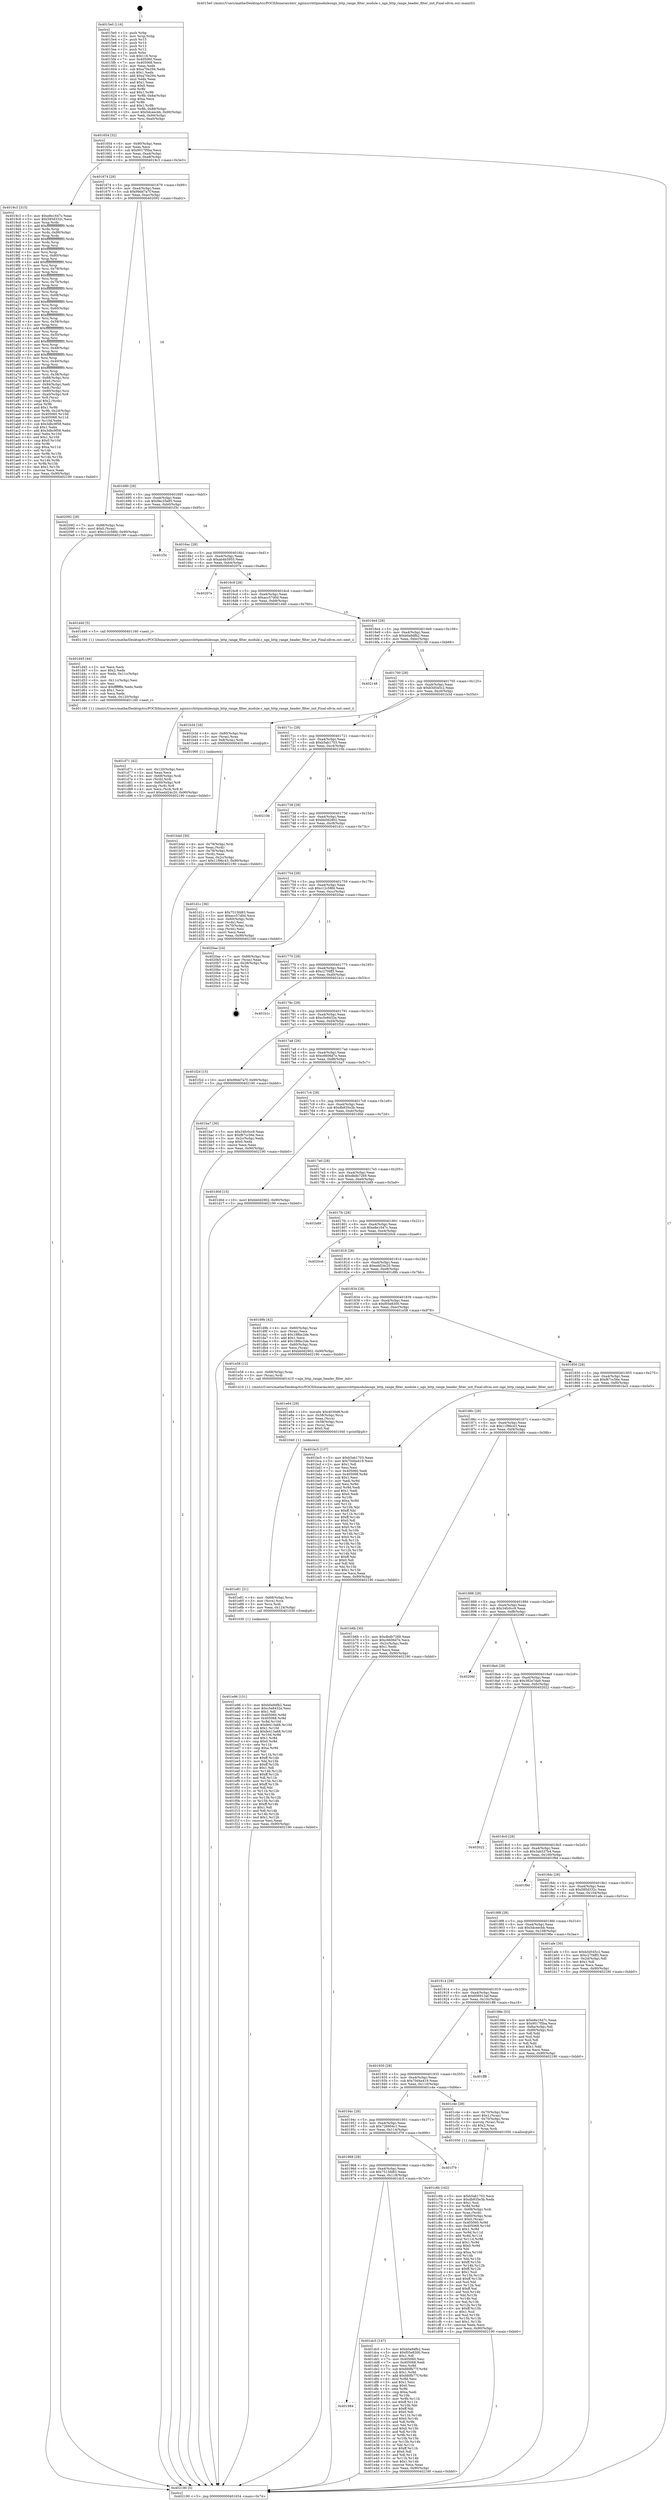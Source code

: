 digraph "0x4015e0" {
  label = "0x4015e0 (/mnt/c/Users/mathe/Desktop/tcc/POCII/binaries/extr_nginxsrchttpmodulesngx_http_range_filter_module.c_ngx_http_range_header_filter_init_Final-ollvm.out::main(0))"
  labelloc = "t"
  node[shape=record]

  Entry [label="",width=0.3,height=0.3,shape=circle,fillcolor=black,style=filled]
  "0x401654" [label="{
     0x401654 [32]\l
     | [instrs]\l
     &nbsp;&nbsp;0x401654 \<+6\>: mov -0x90(%rbp),%eax\l
     &nbsp;&nbsp;0x40165a \<+2\>: mov %eax,%ecx\l
     &nbsp;&nbsp;0x40165c \<+6\>: sub $0x9017f5ba,%ecx\l
     &nbsp;&nbsp;0x401662 \<+6\>: mov %eax,-0xa4(%rbp)\l
     &nbsp;&nbsp;0x401668 \<+6\>: mov %ecx,-0xa8(%rbp)\l
     &nbsp;&nbsp;0x40166e \<+6\>: je 00000000004019c3 \<main+0x3e3\>\l
  }"]
  "0x4019c3" [label="{
     0x4019c3 [315]\l
     | [instrs]\l
     &nbsp;&nbsp;0x4019c3 \<+5\>: mov $0xe8e1647c,%eax\l
     &nbsp;&nbsp;0x4019c8 \<+5\>: mov $0x585d332c,%ecx\l
     &nbsp;&nbsp;0x4019cd \<+3\>: mov %rsp,%rdx\l
     &nbsp;&nbsp;0x4019d0 \<+4\>: add $0xfffffffffffffff0,%rdx\l
     &nbsp;&nbsp;0x4019d4 \<+3\>: mov %rdx,%rsp\l
     &nbsp;&nbsp;0x4019d7 \<+7\>: mov %rdx,-0x88(%rbp)\l
     &nbsp;&nbsp;0x4019de \<+3\>: mov %rsp,%rdx\l
     &nbsp;&nbsp;0x4019e1 \<+4\>: add $0xfffffffffffffff0,%rdx\l
     &nbsp;&nbsp;0x4019e5 \<+3\>: mov %rdx,%rsp\l
     &nbsp;&nbsp;0x4019e8 \<+3\>: mov %rsp,%rsi\l
     &nbsp;&nbsp;0x4019eb \<+4\>: add $0xfffffffffffffff0,%rsi\l
     &nbsp;&nbsp;0x4019ef \<+3\>: mov %rsi,%rsp\l
     &nbsp;&nbsp;0x4019f2 \<+4\>: mov %rsi,-0x80(%rbp)\l
     &nbsp;&nbsp;0x4019f6 \<+3\>: mov %rsp,%rsi\l
     &nbsp;&nbsp;0x4019f9 \<+4\>: add $0xfffffffffffffff0,%rsi\l
     &nbsp;&nbsp;0x4019fd \<+3\>: mov %rsi,%rsp\l
     &nbsp;&nbsp;0x401a00 \<+4\>: mov %rsi,-0x78(%rbp)\l
     &nbsp;&nbsp;0x401a04 \<+3\>: mov %rsp,%rsi\l
     &nbsp;&nbsp;0x401a07 \<+4\>: add $0xfffffffffffffff0,%rsi\l
     &nbsp;&nbsp;0x401a0b \<+3\>: mov %rsi,%rsp\l
     &nbsp;&nbsp;0x401a0e \<+4\>: mov %rsi,-0x70(%rbp)\l
     &nbsp;&nbsp;0x401a12 \<+3\>: mov %rsp,%rsi\l
     &nbsp;&nbsp;0x401a15 \<+4\>: add $0xfffffffffffffff0,%rsi\l
     &nbsp;&nbsp;0x401a19 \<+3\>: mov %rsi,%rsp\l
     &nbsp;&nbsp;0x401a1c \<+4\>: mov %rsi,-0x68(%rbp)\l
     &nbsp;&nbsp;0x401a20 \<+3\>: mov %rsp,%rsi\l
     &nbsp;&nbsp;0x401a23 \<+4\>: add $0xfffffffffffffff0,%rsi\l
     &nbsp;&nbsp;0x401a27 \<+3\>: mov %rsi,%rsp\l
     &nbsp;&nbsp;0x401a2a \<+4\>: mov %rsi,-0x60(%rbp)\l
     &nbsp;&nbsp;0x401a2e \<+3\>: mov %rsp,%rsi\l
     &nbsp;&nbsp;0x401a31 \<+4\>: add $0xfffffffffffffff0,%rsi\l
     &nbsp;&nbsp;0x401a35 \<+3\>: mov %rsi,%rsp\l
     &nbsp;&nbsp;0x401a38 \<+4\>: mov %rsi,-0x58(%rbp)\l
     &nbsp;&nbsp;0x401a3c \<+3\>: mov %rsp,%rsi\l
     &nbsp;&nbsp;0x401a3f \<+4\>: add $0xfffffffffffffff0,%rsi\l
     &nbsp;&nbsp;0x401a43 \<+3\>: mov %rsi,%rsp\l
     &nbsp;&nbsp;0x401a46 \<+4\>: mov %rsi,-0x50(%rbp)\l
     &nbsp;&nbsp;0x401a4a \<+3\>: mov %rsp,%rsi\l
     &nbsp;&nbsp;0x401a4d \<+4\>: add $0xfffffffffffffff0,%rsi\l
     &nbsp;&nbsp;0x401a51 \<+3\>: mov %rsi,%rsp\l
     &nbsp;&nbsp;0x401a54 \<+4\>: mov %rsi,-0x48(%rbp)\l
     &nbsp;&nbsp;0x401a58 \<+3\>: mov %rsp,%rsi\l
     &nbsp;&nbsp;0x401a5b \<+4\>: add $0xfffffffffffffff0,%rsi\l
     &nbsp;&nbsp;0x401a5f \<+3\>: mov %rsi,%rsp\l
     &nbsp;&nbsp;0x401a62 \<+4\>: mov %rsi,-0x40(%rbp)\l
     &nbsp;&nbsp;0x401a66 \<+3\>: mov %rsp,%rsi\l
     &nbsp;&nbsp;0x401a69 \<+4\>: add $0xfffffffffffffff0,%rsi\l
     &nbsp;&nbsp;0x401a6d \<+3\>: mov %rsi,%rsp\l
     &nbsp;&nbsp;0x401a70 \<+4\>: mov %rsi,-0x38(%rbp)\l
     &nbsp;&nbsp;0x401a74 \<+7\>: mov -0x88(%rbp),%rsi\l
     &nbsp;&nbsp;0x401a7b \<+6\>: movl $0x0,(%rsi)\l
     &nbsp;&nbsp;0x401a81 \<+6\>: mov -0x94(%rbp),%edi\l
     &nbsp;&nbsp;0x401a87 \<+2\>: mov %edi,(%rdx)\l
     &nbsp;&nbsp;0x401a89 \<+4\>: mov -0x80(%rbp),%rsi\l
     &nbsp;&nbsp;0x401a8d \<+7\>: mov -0xa0(%rbp),%r8\l
     &nbsp;&nbsp;0x401a94 \<+3\>: mov %r8,(%rsi)\l
     &nbsp;&nbsp;0x401a97 \<+3\>: cmpl $0x2,(%rdx)\l
     &nbsp;&nbsp;0x401a9a \<+4\>: setne %r9b\l
     &nbsp;&nbsp;0x401a9e \<+4\>: and $0x1,%r9b\l
     &nbsp;&nbsp;0x401aa2 \<+4\>: mov %r9b,-0x2d(%rbp)\l
     &nbsp;&nbsp;0x401aa6 \<+8\>: mov 0x405060,%r10d\l
     &nbsp;&nbsp;0x401aae \<+8\>: mov 0x405068,%r11d\l
     &nbsp;&nbsp;0x401ab6 \<+3\>: mov %r10d,%ebx\l
     &nbsp;&nbsp;0x401ab9 \<+6\>: sub $0x3dbc9f58,%ebx\l
     &nbsp;&nbsp;0x401abf \<+3\>: sub $0x1,%ebx\l
     &nbsp;&nbsp;0x401ac2 \<+6\>: add $0x3dbc9f58,%ebx\l
     &nbsp;&nbsp;0x401ac8 \<+4\>: imul %ebx,%r10d\l
     &nbsp;&nbsp;0x401acc \<+4\>: and $0x1,%r10d\l
     &nbsp;&nbsp;0x401ad0 \<+4\>: cmp $0x0,%r10d\l
     &nbsp;&nbsp;0x401ad4 \<+4\>: sete %r9b\l
     &nbsp;&nbsp;0x401ad8 \<+4\>: cmp $0xa,%r11d\l
     &nbsp;&nbsp;0x401adc \<+4\>: setl %r14b\l
     &nbsp;&nbsp;0x401ae0 \<+3\>: mov %r9b,%r15b\l
     &nbsp;&nbsp;0x401ae3 \<+3\>: and %r14b,%r15b\l
     &nbsp;&nbsp;0x401ae6 \<+3\>: xor %r14b,%r9b\l
     &nbsp;&nbsp;0x401ae9 \<+3\>: or %r9b,%r15b\l
     &nbsp;&nbsp;0x401aec \<+4\>: test $0x1,%r15b\l
     &nbsp;&nbsp;0x401af0 \<+3\>: cmovne %ecx,%eax\l
     &nbsp;&nbsp;0x401af3 \<+6\>: mov %eax,-0x90(%rbp)\l
     &nbsp;&nbsp;0x401af9 \<+5\>: jmp 0000000000402190 \<main+0xbb0\>\l
  }"]
  "0x401674" [label="{
     0x401674 [28]\l
     | [instrs]\l
     &nbsp;&nbsp;0x401674 \<+5\>: jmp 0000000000401679 \<main+0x99\>\l
     &nbsp;&nbsp;0x401679 \<+6\>: mov -0xa4(%rbp),%eax\l
     &nbsp;&nbsp;0x40167f \<+5\>: sub $0x99dd7a7f,%eax\l
     &nbsp;&nbsp;0x401684 \<+6\>: mov %eax,-0xac(%rbp)\l
     &nbsp;&nbsp;0x40168a \<+6\>: je 0000000000402092 \<main+0xab2\>\l
  }"]
  Exit [label="",width=0.3,height=0.3,shape=circle,fillcolor=black,style=filled,peripheries=2]
  "0x402092" [label="{
     0x402092 [28]\l
     | [instrs]\l
     &nbsp;&nbsp;0x402092 \<+7\>: mov -0x88(%rbp),%rax\l
     &nbsp;&nbsp;0x402099 \<+6\>: movl $0x0,(%rax)\l
     &nbsp;&nbsp;0x40209f \<+10\>: movl $0xc12c58fd,-0x90(%rbp)\l
     &nbsp;&nbsp;0x4020a9 \<+5\>: jmp 0000000000402190 \<main+0xbb0\>\l
  }"]
  "0x401690" [label="{
     0x401690 [28]\l
     | [instrs]\l
     &nbsp;&nbsp;0x401690 \<+5\>: jmp 0000000000401695 \<main+0xb5\>\l
     &nbsp;&nbsp;0x401695 \<+6\>: mov -0xa4(%rbp),%eax\l
     &nbsp;&nbsp;0x40169b \<+5\>: sub $0x9ec35a85,%eax\l
     &nbsp;&nbsp;0x4016a0 \<+6\>: mov %eax,-0xb0(%rbp)\l
     &nbsp;&nbsp;0x4016a6 \<+6\>: je 0000000000401f3c \<main+0x95c\>\l
  }"]
  "0x401e96" [label="{
     0x401e96 [151]\l
     | [instrs]\l
     &nbsp;&nbsp;0x401e96 \<+5\>: mov $0xb0a9dfb2,%eax\l
     &nbsp;&nbsp;0x401e9b \<+5\>: mov $0xc5e8432e,%esi\l
     &nbsp;&nbsp;0x401ea0 \<+2\>: mov $0x1,%dl\l
     &nbsp;&nbsp;0x401ea2 \<+8\>: mov 0x405060,%r8d\l
     &nbsp;&nbsp;0x401eaa \<+8\>: mov 0x405068,%r9d\l
     &nbsp;&nbsp;0x401eb2 \<+3\>: mov %r8d,%r10d\l
     &nbsp;&nbsp;0x401eb5 \<+7\>: sub $0xfe413a68,%r10d\l
     &nbsp;&nbsp;0x401ebc \<+4\>: sub $0x1,%r10d\l
     &nbsp;&nbsp;0x401ec0 \<+7\>: add $0xfe413a68,%r10d\l
     &nbsp;&nbsp;0x401ec7 \<+4\>: imul %r10d,%r8d\l
     &nbsp;&nbsp;0x401ecb \<+4\>: and $0x1,%r8d\l
     &nbsp;&nbsp;0x401ecf \<+4\>: cmp $0x0,%r8d\l
     &nbsp;&nbsp;0x401ed3 \<+4\>: sete %r11b\l
     &nbsp;&nbsp;0x401ed7 \<+4\>: cmp $0xa,%r9d\l
     &nbsp;&nbsp;0x401edb \<+3\>: setl %bl\l
     &nbsp;&nbsp;0x401ede \<+3\>: mov %r11b,%r14b\l
     &nbsp;&nbsp;0x401ee1 \<+4\>: xor $0xff,%r14b\l
     &nbsp;&nbsp;0x401ee5 \<+3\>: mov %bl,%r15b\l
     &nbsp;&nbsp;0x401ee8 \<+4\>: xor $0xff,%r15b\l
     &nbsp;&nbsp;0x401eec \<+3\>: xor $0x1,%dl\l
     &nbsp;&nbsp;0x401eef \<+3\>: mov %r14b,%r12b\l
     &nbsp;&nbsp;0x401ef2 \<+4\>: and $0xff,%r12b\l
     &nbsp;&nbsp;0x401ef6 \<+3\>: and %dl,%r11b\l
     &nbsp;&nbsp;0x401ef9 \<+3\>: mov %r15b,%r13b\l
     &nbsp;&nbsp;0x401efc \<+4\>: and $0xff,%r13b\l
     &nbsp;&nbsp;0x401f00 \<+2\>: and %dl,%bl\l
     &nbsp;&nbsp;0x401f02 \<+3\>: or %r11b,%r12b\l
     &nbsp;&nbsp;0x401f05 \<+3\>: or %bl,%r13b\l
     &nbsp;&nbsp;0x401f08 \<+3\>: xor %r13b,%r12b\l
     &nbsp;&nbsp;0x401f0b \<+3\>: or %r15b,%r14b\l
     &nbsp;&nbsp;0x401f0e \<+4\>: xor $0xff,%r14b\l
     &nbsp;&nbsp;0x401f12 \<+3\>: or $0x1,%dl\l
     &nbsp;&nbsp;0x401f15 \<+3\>: and %dl,%r14b\l
     &nbsp;&nbsp;0x401f18 \<+3\>: or %r14b,%r12b\l
     &nbsp;&nbsp;0x401f1b \<+4\>: test $0x1,%r12b\l
     &nbsp;&nbsp;0x401f1f \<+3\>: cmovne %esi,%eax\l
     &nbsp;&nbsp;0x401f22 \<+6\>: mov %eax,-0x90(%rbp)\l
     &nbsp;&nbsp;0x401f28 \<+5\>: jmp 0000000000402190 \<main+0xbb0\>\l
  }"]
  "0x401f3c" [label="{
     0x401f3c\l
  }", style=dashed]
  "0x4016ac" [label="{
     0x4016ac [28]\l
     | [instrs]\l
     &nbsp;&nbsp;0x4016ac \<+5\>: jmp 00000000004016b1 \<main+0xd1\>\l
     &nbsp;&nbsp;0x4016b1 \<+6\>: mov -0xa4(%rbp),%eax\l
     &nbsp;&nbsp;0x4016b7 \<+5\>: sub $0xab4b5955,%eax\l
     &nbsp;&nbsp;0x4016bc \<+6\>: mov %eax,-0xb4(%rbp)\l
     &nbsp;&nbsp;0x4016c2 \<+6\>: je 000000000040207e \<main+0xa9e\>\l
  }"]
  "0x401e81" [label="{
     0x401e81 [21]\l
     | [instrs]\l
     &nbsp;&nbsp;0x401e81 \<+4\>: mov -0x68(%rbp),%rcx\l
     &nbsp;&nbsp;0x401e85 \<+3\>: mov (%rcx),%rcx\l
     &nbsp;&nbsp;0x401e88 \<+3\>: mov %rcx,%rdi\l
     &nbsp;&nbsp;0x401e8b \<+6\>: mov %eax,-0x124(%rbp)\l
     &nbsp;&nbsp;0x401e91 \<+5\>: call 0000000000401030 \<free@plt\>\l
     | [calls]\l
     &nbsp;&nbsp;0x401030 \{1\} (unknown)\l
  }"]
  "0x40207e" [label="{
     0x40207e\l
  }", style=dashed]
  "0x4016c8" [label="{
     0x4016c8 [28]\l
     | [instrs]\l
     &nbsp;&nbsp;0x4016c8 \<+5\>: jmp 00000000004016cd \<main+0xed\>\l
     &nbsp;&nbsp;0x4016cd \<+6\>: mov -0xa4(%rbp),%eax\l
     &nbsp;&nbsp;0x4016d3 \<+5\>: sub $0xacc57d0d,%eax\l
     &nbsp;&nbsp;0x4016d8 \<+6\>: mov %eax,-0xb8(%rbp)\l
     &nbsp;&nbsp;0x4016de \<+6\>: je 0000000000401d40 \<main+0x760\>\l
  }"]
  "0x401e64" [label="{
     0x401e64 [29]\l
     | [instrs]\l
     &nbsp;&nbsp;0x401e64 \<+10\>: movabs $0x4030d6,%rdi\l
     &nbsp;&nbsp;0x401e6e \<+4\>: mov -0x58(%rbp),%rcx\l
     &nbsp;&nbsp;0x401e72 \<+2\>: mov %eax,(%rcx)\l
     &nbsp;&nbsp;0x401e74 \<+4\>: mov -0x58(%rbp),%rcx\l
     &nbsp;&nbsp;0x401e78 \<+2\>: mov (%rcx),%esi\l
     &nbsp;&nbsp;0x401e7a \<+2\>: mov $0x0,%al\l
     &nbsp;&nbsp;0x401e7c \<+5\>: call 0000000000401040 \<printf@plt\>\l
     | [calls]\l
     &nbsp;&nbsp;0x401040 \{1\} (unknown)\l
  }"]
  "0x401d40" [label="{
     0x401d40 [5]\l
     | [instrs]\l
     &nbsp;&nbsp;0x401d40 \<+5\>: call 0000000000401160 \<next_i\>\l
     | [calls]\l
     &nbsp;&nbsp;0x401160 \{1\} (/mnt/c/Users/mathe/Desktop/tcc/POCII/binaries/extr_nginxsrchttpmodulesngx_http_range_filter_module.c_ngx_http_range_header_filter_init_Final-ollvm.out::next_i)\l
  }"]
  "0x4016e4" [label="{
     0x4016e4 [28]\l
     | [instrs]\l
     &nbsp;&nbsp;0x4016e4 \<+5\>: jmp 00000000004016e9 \<main+0x109\>\l
     &nbsp;&nbsp;0x4016e9 \<+6\>: mov -0xa4(%rbp),%eax\l
     &nbsp;&nbsp;0x4016ef \<+5\>: sub $0xb0a9dfb2,%eax\l
     &nbsp;&nbsp;0x4016f4 \<+6\>: mov %eax,-0xbc(%rbp)\l
     &nbsp;&nbsp;0x4016fa \<+6\>: je 0000000000402148 \<main+0xb68\>\l
  }"]
  "0x401984" [label="{
     0x401984\l
  }", style=dashed]
  "0x402148" [label="{
     0x402148\l
  }", style=dashed]
  "0x401700" [label="{
     0x401700 [28]\l
     | [instrs]\l
     &nbsp;&nbsp;0x401700 \<+5\>: jmp 0000000000401705 \<main+0x125\>\l
     &nbsp;&nbsp;0x401705 \<+6\>: mov -0xa4(%rbp),%eax\l
     &nbsp;&nbsp;0x40170b \<+5\>: sub $0xb3d545c2,%eax\l
     &nbsp;&nbsp;0x401710 \<+6\>: mov %eax,-0xc0(%rbp)\l
     &nbsp;&nbsp;0x401716 \<+6\>: je 0000000000401b3d \<main+0x55d\>\l
  }"]
  "0x401dc5" [label="{
     0x401dc5 [147]\l
     | [instrs]\l
     &nbsp;&nbsp;0x401dc5 \<+5\>: mov $0xb0a9dfb2,%eax\l
     &nbsp;&nbsp;0x401dca \<+5\>: mov $0xf05e8300,%ecx\l
     &nbsp;&nbsp;0x401dcf \<+2\>: mov $0x1,%dl\l
     &nbsp;&nbsp;0x401dd1 \<+7\>: mov 0x405060,%esi\l
     &nbsp;&nbsp;0x401dd8 \<+7\>: mov 0x405068,%edi\l
     &nbsp;&nbsp;0x401ddf \<+3\>: mov %esi,%r8d\l
     &nbsp;&nbsp;0x401de2 \<+7\>: sub $0xfd0fb77f,%r8d\l
     &nbsp;&nbsp;0x401de9 \<+4\>: sub $0x1,%r8d\l
     &nbsp;&nbsp;0x401ded \<+7\>: add $0xfd0fb77f,%r8d\l
     &nbsp;&nbsp;0x401df4 \<+4\>: imul %r8d,%esi\l
     &nbsp;&nbsp;0x401df8 \<+3\>: and $0x1,%esi\l
     &nbsp;&nbsp;0x401dfb \<+3\>: cmp $0x0,%esi\l
     &nbsp;&nbsp;0x401dfe \<+4\>: sete %r9b\l
     &nbsp;&nbsp;0x401e02 \<+3\>: cmp $0xa,%edi\l
     &nbsp;&nbsp;0x401e05 \<+4\>: setl %r10b\l
     &nbsp;&nbsp;0x401e09 \<+3\>: mov %r9b,%r11b\l
     &nbsp;&nbsp;0x401e0c \<+4\>: xor $0xff,%r11b\l
     &nbsp;&nbsp;0x401e10 \<+3\>: mov %r10b,%bl\l
     &nbsp;&nbsp;0x401e13 \<+3\>: xor $0xff,%bl\l
     &nbsp;&nbsp;0x401e16 \<+3\>: xor $0x0,%dl\l
     &nbsp;&nbsp;0x401e19 \<+3\>: mov %r11b,%r14b\l
     &nbsp;&nbsp;0x401e1c \<+4\>: and $0x0,%r14b\l
     &nbsp;&nbsp;0x401e20 \<+3\>: and %dl,%r9b\l
     &nbsp;&nbsp;0x401e23 \<+3\>: mov %bl,%r15b\l
     &nbsp;&nbsp;0x401e26 \<+4\>: and $0x0,%r15b\l
     &nbsp;&nbsp;0x401e2a \<+3\>: and %dl,%r10b\l
     &nbsp;&nbsp;0x401e2d \<+3\>: or %r9b,%r14b\l
     &nbsp;&nbsp;0x401e30 \<+3\>: or %r10b,%r15b\l
     &nbsp;&nbsp;0x401e33 \<+3\>: xor %r15b,%r14b\l
     &nbsp;&nbsp;0x401e36 \<+3\>: or %bl,%r11b\l
     &nbsp;&nbsp;0x401e39 \<+4\>: xor $0xff,%r11b\l
     &nbsp;&nbsp;0x401e3d \<+3\>: or $0x0,%dl\l
     &nbsp;&nbsp;0x401e40 \<+3\>: and %dl,%r11b\l
     &nbsp;&nbsp;0x401e43 \<+3\>: or %r11b,%r14b\l
     &nbsp;&nbsp;0x401e46 \<+4\>: test $0x1,%r14b\l
     &nbsp;&nbsp;0x401e4a \<+3\>: cmovne %ecx,%eax\l
     &nbsp;&nbsp;0x401e4d \<+6\>: mov %eax,-0x90(%rbp)\l
     &nbsp;&nbsp;0x401e53 \<+5\>: jmp 0000000000402190 \<main+0xbb0\>\l
  }"]
  "0x401b3d" [label="{
     0x401b3d [16]\l
     | [instrs]\l
     &nbsp;&nbsp;0x401b3d \<+4\>: mov -0x80(%rbp),%rax\l
     &nbsp;&nbsp;0x401b41 \<+3\>: mov (%rax),%rax\l
     &nbsp;&nbsp;0x401b44 \<+4\>: mov 0x8(%rax),%rdi\l
     &nbsp;&nbsp;0x401b48 \<+5\>: call 0000000000401060 \<atoi@plt\>\l
     | [calls]\l
     &nbsp;&nbsp;0x401060 \{1\} (unknown)\l
  }"]
  "0x40171c" [label="{
     0x40171c [28]\l
     | [instrs]\l
     &nbsp;&nbsp;0x40171c \<+5\>: jmp 0000000000401721 \<main+0x141\>\l
     &nbsp;&nbsp;0x401721 \<+6\>: mov -0xa4(%rbp),%eax\l
     &nbsp;&nbsp;0x401727 \<+5\>: sub $0xb5ab1703,%eax\l
     &nbsp;&nbsp;0x40172c \<+6\>: mov %eax,-0xc4(%rbp)\l
     &nbsp;&nbsp;0x401732 \<+6\>: je 000000000040210b \<main+0xb2b\>\l
  }"]
  "0x401968" [label="{
     0x401968 [28]\l
     | [instrs]\l
     &nbsp;&nbsp;0x401968 \<+5\>: jmp 000000000040196d \<main+0x38d\>\l
     &nbsp;&nbsp;0x40196d \<+6\>: mov -0xa4(%rbp),%eax\l
     &nbsp;&nbsp;0x401973 \<+5\>: sub $0x7515fd83,%eax\l
     &nbsp;&nbsp;0x401978 \<+6\>: mov %eax,-0x118(%rbp)\l
     &nbsp;&nbsp;0x40197e \<+6\>: je 0000000000401dc5 \<main+0x7e5\>\l
  }"]
  "0x40210b" [label="{
     0x40210b\l
  }", style=dashed]
  "0x401738" [label="{
     0x401738 [28]\l
     | [instrs]\l
     &nbsp;&nbsp;0x401738 \<+5\>: jmp 000000000040173d \<main+0x15d\>\l
     &nbsp;&nbsp;0x40173d \<+6\>: mov -0xa4(%rbp),%eax\l
     &nbsp;&nbsp;0x401743 \<+5\>: sub $0xbb0d2902,%eax\l
     &nbsp;&nbsp;0x401748 \<+6\>: mov %eax,-0xc8(%rbp)\l
     &nbsp;&nbsp;0x40174e \<+6\>: je 0000000000401d1c \<main+0x73c\>\l
  }"]
  "0x401f79" [label="{
     0x401f79\l
  }", style=dashed]
  "0x401d1c" [label="{
     0x401d1c [36]\l
     | [instrs]\l
     &nbsp;&nbsp;0x401d1c \<+5\>: mov $0x7515fd83,%eax\l
     &nbsp;&nbsp;0x401d21 \<+5\>: mov $0xacc57d0d,%ecx\l
     &nbsp;&nbsp;0x401d26 \<+4\>: mov -0x60(%rbp),%rdx\l
     &nbsp;&nbsp;0x401d2a \<+2\>: mov (%rdx),%esi\l
     &nbsp;&nbsp;0x401d2c \<+4\>: mov -0x70(%rbp),%rdx\l
     &nbsp;&nbsp;0x401d30 \<+2\>: cmp (%rdx),%esi\l
     &nbsp;&nbsp;0x401d32 \<+3\>: cmovl %ecx,%eax\l
     &nbsp;&nbsp;0x401d35 \<+6\>: mov %eax,-0x90(%rbp)\l
     &nbsp;&nbsp;0x401d3b \<+5\>: jmp 0000000000402190 \<main+0xbb0\>\l
  }"]
  "0x401754" [label="{
     0x401754 [28]\l
     | [instrs]\l
     &nbsp;&nbsp;0x401754 \<+5\>: jmp 0000000000401759 \<main+0x179\>\l
     &nbsp;&nbsp;0x401759 \<+6\>: mov -0xa4(%rbp),%eax\l
     &nbsp;&nbsp;0x40175f \<+5\>: sub $0xc12c58fd,%eax\l
     &nbsp;&nbsp;0x401764 \<+6\>: mov %eax,-0xcc(%rbp)\l
     &nbsp;&nbsp;0x40176a \<+6\>: je 00000000004020ae \<main+0xace\>\l
  }"]
  "0x401d71" [label="{
     0x401d71 [42]\l
     | [instrs]\l
     &nbsp;&nbsp;0x401d71 \<+6\>: mov -0x120(%rbp),%ecx\l
     &nbsp;&nbsp;0x401d77 \<+3\>: imul %eax,%ecx\l
     &nbsp;&nbsp;0x401d7a \<+4\>: mov -0x68(%rbp),%rdi\l
     &nbsp;&nbsp;0x401d7e \<+3\>: mov (%rdi),%rdi\l
     &nbsp;&nbsp;0x401d81 \<+4\>: mov -0x60(%rbp),%r8\l
     &nbsp;&nbsp;0x401d85 \<+3\>: movslq (%r8),%r8\l
     &nbsp;&nbsp;0x401d88 \<+4\>: mov %ecx,(%rdi,%r8,4)\l
     &nbsp;&nbsp;0x401d8c \<+10\>: movl $0xedd24c20,-0x90(%rbp)\l
     &nbsp;&nbsp;0x401d96 \<+5\>: jmp 0000000000402190 \<main+0xbb0\>\l
  }"]
  "0x4020ae" [label="{
     0x4020ae [24]\l
     | [instrs]\l
     &nbsp;&nbsp;0x4020ae \<+7\>: mov -0x88(%rbp),%rax\l
     &nbsp;&nbsp;0x4020b5 \<+2\>: mov (%rax),%eax\l
     &nbsp;&nbsp;0x4020b7 \<+4\>: lea -0x28(%rbp),%rsp\l
     &nbsp;&nbsp;0x4020bb \<+1\>: pop %rbx\l
     &nbsp;&nbsp;0x4020bc \<+2\>: pop %r12\l
     &nbsp;&nbsp;0x4020be \<+2\>: pop %r13\l
     &nbsp;&nbsp;0x4020c0 \<+2\>: pop %r14\l
     &nbsp;&nbsp;0x4020c2 \<+2\>: pop %r15\l
     &nbsp;&nbsp;0x4020c4 \<+1\>: pop %rbp\l
     &nbsp;&nbsp;0x4020c5 \<+1\>: ret\l
  }"]
  "0x401770" [label="{
     0x401770 [28]\l
     | [instrs]\l
     &nbsp;&nbsp;0x401770 \<+5\>: jmp 0000000000401775 \<main+0x195\>\l
     &nbsp;&nbsp;0x401775 \<+6\>: mov -0xa4(%rbp),%eax\l
     &nbsp;&nbsp;0x40177b \<+5\>: sub $0xc27f4ff3,%eax\l
     &nbsp;&nbsp;0x401780 \<+6\>: mov %eax,-0xd0(%rbp)\l
     &nbsp;&nbsp;0x401786 \<+6\>: je 0000000000401b1c \<main+0x53c\>\l
  }"]
  "0x401d45" [label="{
     0x401d45 [44]\l
     | [instrs]\l
     &nbsp;&nbsp;0x401d45 \<+2\>: xor %ecx,%ecx\l
     &nbsp;&nbsp;0x401d47 \<+5\>: mov $0x2,%edx\l
     &nbsp;&nbsp;0x401d4c \<+6\>: mov %edx,-0x11c(%rbp)\l
     &nbsp;&nbsp;0x401d52 \<+1\>: cltd\l
     &nbsp;&nbsp;0x401d53 \<+6\>: mov -0x11c(%rbp),%esi\l
     &nbsp;&nbsp;0x401d59 \<+2\>: idiv %esi\l
     &nbsp;&nbsp;0x401d5b \<+6\>: imul $0xfffffffe,%edx,%edx\l
     &nbsp;&nbsp;0x401d61 \<+3\>: sub $0x1,%ecx\l
     &nbsp;&nbsp;0x401d64 \<+2\>: sub %ecx,%edx\l
     &nbsp;&nbsp;0x401d66 \<+6\>: mov %edx,-0x120(%rbp)\l
     &nbsp;&nbsp;0x401d6c \<+5\>: call 0000000000401160 \<next_i\>\l
     | [calls]\l
     &nbsp;&nbsp;0x401160 \{1\} (/mnt/c/Users/mathe/Desktop/tcc/POCII/binaries/extr_nginxsrchttpmodulesngx_http_range_filter_module.c_ngx_http_range_header_filter_init_Final-ollvm.out::next_i)\l
  }"]
  "0x401b1c" [label="{
     0x401b1c\l
  }", style=dashed]
  "0x40178c" [label="{
     0x40178c [28]\l
     | [instrs]\l
     &nbsp;&nbsp;0x40178c \<+5\>: jmp 0000000000401791 \<main+0x1b1\>\l
     &nbsp;&nbsp;0x401791 \<+6\>: mov -0xa4(%rbp),%eax\l
     &nbsp;&nbsp;0x401797 \<+5\>: sub $0xc5e8432e,%eax\l
     &nbsp;&nbsp;0x40179c \<+6\>: mov %eax,-0xd4(%rbp)\l
     &nbsp;&nbsp;0x4017a2 \<+6\>: je 0000000000401f2d \<main+0x94d\>\l
  }"]
  "0x401c6b" [label="{
     0x401c6b [162]\l
     | [instrs]\l
     &nbsp;&nbsp;0x401c6b \<+5\>: mov $0xb5ab1703,%ecx\l
     &nbsp;&nbsp;0x401c70 \<+5\>: mov $0xdb935e3b,%edx\l
     &nbsp;&nbsp;0x401c75 \<+3\>: mov $0x1,%sil\l
     &nbsp;&nbsp;0x401c78 \<+3\>: xor %r8d,%r8d\l
     &nbsp;&nbsp;0x401c7b \<+4\>: mov -0x68(%rbp),%rdi\l
     &nbsp;&nbsp;0x401c7f \<+3\>: mov %rax,(%rdi)\l
     &nbsp;&nbsp;0x401c82 \<+4\>: mov -0x60(%rbp),%rax\l
     &nbsp;&nbsp;0x401c86 \<+6\>: movl $0x0,(%rax)\l
     &nbsp;&nbsp;0x401c8c \<+8\>: mov 0x405060,%r9d\l
     &nbsp;&nbsp;0x401c94 \<+8\>: mov 0x405068,%r10d\l
     &nbsp;&nbsp;0x401c9c \<+4\>: sub $0x1,%r8d\l
     &nbsp;&nbsp;0x401ca0 \<+3\>: mov %r9d,%r11d\l
     &nbsp;&nbsp;0x401ca3 \<+3\>: add %r8d,%r11d\l
     &nbsp;&nbsp;0x401ca6 \<+4\>: imul %r11d,%r9d\l
     &nbsp;&nbsp;0x401caa \<+4\>: and $0x1,%r9d\l
     &nbsp;&nbsp;0x401cae \<+4\>: cmp $0x0,%r9d\l
     &nbsp;&nbsp;0x401cb2 \<+3\>: sete %bl\l
     &nbsp;&nbsp;0x401cb5 \<+4\>: cmp $0xa,%r10d\l
     &nbsp;&nbsp;0x401cb9 \<+4\>: setl %r14b\l
     &nbsp;&nbsp;0x401cbd \<+3\>: mov %bl,%r15b\l
     &nbsp;&nbsp;0x401cc0 \<+4\>: xor $0xff,%r15b\l
     &nbsp;&nbsp;0x401cc4 \<+3\>: mov %r14b,%r12b\l
     &nbsp;&nbsp;0x401cc7 \<+4\>: xor $0xff,%r12b\l
     &nbsp;&nbsp;0x401ccb \<+4\>: xor $0x1,%sil\l
     &nbsp;&nbsp;0x401ccf \<+3\>: mov %r15b,%r13b\l
     &nbsp;&nbsp;0x401cd2 \<+4\>: and $0xff,%r13b\l
     &nbsp;&nbsp;0x401cd6 \<+3\>: and %sil,%bl\l
     &nbsp;&nbsp;0x401cd9 \<+3\>: mov %r12b,%al\l
     &nbsp;&nbsp;0x401cdc \<+2\>: and $0xff,%al\l
     &nbsp;&nbsp;0x401cde \<+3\>: and %sil,%r14b\l
     &nbsp;&nbsp;0x401ce1 \<+3\>: or %bl,%r13b\l
     &nbsp;&nbsp;0x401ce4 \<+3\>: or %r14b,%al\l
     &nbsp;&nbsp;0x401ce7 \<+3\>: xor %al,%r13b\l
     &nbsp;&nbsp;0x401cea \<+3\>: or %r12b,%r15b\l
     &nbsp;&nbsp;0x401ced \<+4\>: xor $0xff,%r15b\l
     &nbsp;&nbsp;0x401cf1 \<+4\>: or $0x1,%sil\l
     &nbsp;&nbsp;0x401cf5 \<+3\>: and %sil,%r15b\l
     &nbsp;&nbsp;0x401cf8 \<+3\>: or %r15b,%r13b\l
     &nbsp;&nbsp;0x401cfb \<+4\>: test $0x1,%r13b\l
     &nbsp;&nbsp;0x401cff \<+3\>: cmovne %edx,%ecx\l
     &nbsp;&nbsp;0x401d02 \<+6\>: mov %ecx,-0x90(%rbp)\l
     &nbsp;&nbsp;0x401d08 \<+5\>: jmp 0000000000402190 \<main+0xbb0\>\l
  }"]
  "0x401f2d" [label="{
     0x401f2d [15]\l
     | [instrs]\l
     &nbsp;&nbsp;0x401f2d \<+10\>: movl $0x99dd7a7f,-0x90(%rbp)\l
     &nbsp;&nbsp;0x401f37 \<+5\>: jmp 0000000000402190 \<main+0xbb0\>\l
  }"]
  "0x4017a8" [label="{
     0x4017a8 [28]\l
     | [instrs]\l
     &nbsp;&nbsp;0x4017a8 \<+5\>: jmp 00000000004017ad \<main+0x1cd\>\l
     &nbsp;&nbsp;0x4017ad \<+6\>: mov -0xa4(%rbp),%eax\l
     &nbsp;&nbsp;0x4017b3 \<+5\>: sub $0xc6606d7e,%eax\l
     &nbsp;&nbsp;0x4017b8 \<+6\>: mov %eax,-0xd8(%rbp)\l
     &nbsp;&nbsp;0x4017be \<+6\>: je 0000000000401ba7 \<main+0x5c7\>\l
  }"]
  "0x40194c" [label="{
     0x40194c [28]\l
     | [instrs]\l
     &nbsp;&nbsp;0x40194c \<+5\>: jmp 0000000000401951 \<main+0x371\>\l
     &nbsp;&nbsp;0x401951 \<+6\>: mov -0xa4(%rbp),%eax\l
     &nbsp;&nbsp;0x401957 \<+5\>: sub $0x726904c1,%eax\l
     &nbsp;&nbsp;0x40195c \<+6\>: mov %eax,-0x114(%rbp)\l
     &nbsp;&nbsp;0x401962 \<+6\>: je 0000000000401f79 \<main+0x999\>\l
  }"]
  "0x401ba7" [label="{
     0x401ba7 [30]\l
     | [instrs]\l
     &nbsp;&nbsp;0x401ba7 \<+5\>: mov $0x34fc0cc9,%eax\l
     &nbsp;&nbsp;0x401bac \<+5\>: mov $0xf67cc56e,%ecx\l
     &nbsp;&nbsp;0x401bb1 \<+3\>: mov -0x2c(%rbp),%edx\l
     &nbsp;&nbsp;0x401bb4 \<+3\>: cmp $0x0,%edx\l
     &nbsp;&nbsp;0x401bb7 \<+3\>: cmove %ecx,%eax\l
     &nbsp;&nbsp;0x401bba \<+6\>: mov %eax,-0x90(%rbp)\l
     &nbsp;&nbsp;0x401bc0 \<+5\>: jmp 0000000000402190 \<main+0xbb0\>\l
  }"]
  "0x4017c4" [label="{
     0x4017c4 [28]\l
     | [instrs]\l
     &nbsp;&nbsp;0x4017c4 \<+5\>: jmp 00000000004017c9 \<main+0x1e9\>\l
     &nbsp;&nbsp;0x4017c9 \<+6\>: mov -0xa4(%rbp),%eax\l
     &nbsp;&nbsp;0x4017cf \<+5\>: sub $0xdb935e3b,%eax\l
     &nbsp;&nbsp;0x4017d4 \<+6\>: mov %eax,-0xdc(%rbp)\l
     &nbsp;&nbsp;0x4017da \<+6\>: je 0000000000401d0d \<main+0x72d\>\l
  }"]
  "0x401c4e" [label="{
     0x401c4e [29]\l
     | [instrs]\l
     &nbsp;&nbsp;0x401c4e \<+4\>: mov -0x70(%rbp),%rax\l
     &nbsp;&nbsp;0x401c52 \<+6\>: movl $0x1,(%rax)\l
     &nbsp;&nbsp;0x401c58 \<+4\>: mov -0x70(%rbp),%rax\l
     &nbsp;&nbsp;0x401c5c \<+3\>: movslq (%rax),%rax\l
     &nbsp;&nbsp;0x401c5f \<+4\>: shl $0x2,%rax\l
     &nbsp;&nbsp;0x401c63 \<+3\>: mov %rax,%rdi\l
     &nbsp;&nbsp;0x401c66 \<+5\>: call 0000000000401050 \<malloc@plt\>\l
     | [calls]\l
     &nbsp;&nbsp;0x401050 \{1\} (unknown)\l
  }"]
  "0x401d0d" [label="{
     0x401d0d [15]\l
     | [instrs]\l
     &nbsp;&nbsp;0x401d0d \<+10\>: movl $0xbb0d2902,-0x90(%rbp)\l
     &nbsp;&nbsp;0x401d17 \<+5\>: jmp 0000000000402190 \<main+0xbb0\>\l
  }"]
  "0x4017e0" [label="{
     0x4017e0 [28]\l
     | [instrs]\l
     &nbsp;&nbsp;0x4017e0 \<+5\>: jmp 00000000004017e5 \<main+0x205\>\l
     &nbsp;&nbsp;0x4017e5 \<+6\>: mov -0xa4(%rbp),%eax\l
     &nbsp;&nbsp;0x4017eb \<+5\>: sub $0xdbdb7269,%eax\l
     &nbsp;&nbsp;0x4017f0 \<+6\>: mov %eax,-0xe0(%rbp)\l
     &nbsp;&nbsp;0x4017f6 \<+6\>: je 0000000000401b89 \<main+0x5a9\>\l
  }"]
  "0x401930" [label="{
     0x401930 [28]\l
     | [instrs]\l
     &nbsp;&nbsp;0x401930 \<+5\>: jmp 0000000000401935 \<main+0x355\>\l
     &nbsp;&nbsp;0x401935 \<+6\>: mov -0xa4(%rbp),%eax\l
     &nbsp;&nbsp;0x40193b \<+5\>: sub $0x70d4a419,%eax\l
     &nbsp;&nbsp;0x401940 \<+6\>: mov %eax,-0x110(%rbp)\l
     &nbsp;&nbsp;0x401946 \<+6\>: je 0000000000401c4e \<main+0x66e\>\l
  }"]
  "0x401b89" [label="{
     0x401b89\l
  }", style=dashed]
  "0x4017fc" [label="{
     0x4017fc [28]\l
     | [instrs]\l
     &nbsp;&nbsp;0x4017fc \<+5\>: jmp 0000000000401801 \<main+0x221\>\l
     &nbsp;&nbsp;0x401801 \<+6\>: mov -0xa4(%rbp),%eax\l
     &nbsp;&nbsp;0x401807 \<+5\>: sub $0xe8e1647c,%eax\l
     &nbsp;&nbsp;0x40180c \<+6\>: mov %eax,-0xe4(%rbp)\l
     &nbsp;&nbsp;0x401812 \<+6\>: je 00000000004020c6 \<main+0xae6\>\l
  }"]
  "0x401ff8" [label="{
     0x401ff8\l
  }", style=dashed]
  "0x4020c6" [label="{
     0x4020c6\l
  }", style=dashed]
  "0x401818" [label="{
     0x401818 [28]\l
     | [instrs]\l
     &nbsp;&nbsp;0x401818 \<+5\>: jmp 000000000040181d \<main+0x23d\>\l
     &nbsp;&nbsp;0x40181d \<+6\>: mov -0xa4(%rbp),%eax\l
     &nbsp;&nbsp;0x401823 \<+5\>: sub $0xedd24c20,%eax\l
     &nbsp;&nbsp;0x401828 \<+6\>: mov %eax,-0xe8(%rbp)\l
     &nbsp;&nbsp;0x40182e \<+6\>: je 0000000000401d9b \<main+0x7bb\>\l
  }"]
  "0x401b4d" [label="{
     0x401b4d [30]\l
     | [instrs]\l
     &nbsp;&nbsp;0x401b4d \<+4\>: mov -0x78(%rbp),%rdi\l
     &nbsp;&nbsp;0x401b51 \<+2\>: mov %eax,(%rdi)\l
     &nbsp;&nbsp;0x401b53 \<+4\>: mov -0x78(%rbp),%rdi\l
     &nbsp;&nbsp;0x401b57 \<+2\>: mov (%rdi),%eax\l
     &nbsp;&nbsp;0x401b59 \<+3\>: mov %eax,-0x2c(%rbp)\l
     &nbsp;&nbsp;0x401b5c \<+10\>: movl $0x11f96c43,-0x90(%rbp)\l
     &nbsp;&nbsp;0x401b66 \<+5\>: jmp 0000000000402190 \<main+0xbb0\>\l
  }"]
  "0x401d9b" [label="{
     0x401d9b [42]\l
     | [instrs]\l
     &nbsp;&nbsp;0x401d9b \<+4\>: mov -0x60(%rbp),%rax\l
     &nbsp;&nbsp;0x401d9f \<+2\>: mov (%rax),%ecx\l
     &nbsp;&nbsp;0x401da1 \<+6\>: sub $0x188bc2de,%ecx\l
     &nbsp;&nbsp;0x401da7 \<+3\>: add $0x1,%ecx\l
     &nbsp;&nbsp;0x401daa \<+6\>: add $0x188bc2de,%ecx\l
     &nbsp;&nbsp;0x401db0 \<+4\>: mov -0x60(%rbp),%rax\l
     &nbsp;&nbsp;0x401db4 \<+2\>: mov %ecx,(%rax)\l
     &nbsp;&nbsp;0x401db6 \<+10\>: movl $0xbb0d2902,-0x90(%rbp)\l
     &nbsp;&nbsp;0x401dc0 \<+5\>: jmp 0000000000402190 \<main+0xbb0\>\l
  }"]
  "0x401834" [label="{
     0x401834 [28]\l
     | [instrs]\l
     &nbsp;&nbsp;0x401834 \<+5\>: jmp 0000000000401839 \<main+0x259\>\l
     &nbsp;&nbsp;0x401839 \<+6\>: mov -0xa4(%rbp),%eax\l
     &nbsp;&nbsp;0x40183f \<+5\>: sub $0xf05e8300,%eax\l
     &nbsp;&nbsp;0x401844 \<+6\>: mov %eax,-0xec(%rbp)\l
     &nbsp;&nbsp;0x40184a \<+6\>: je 0000000000401e58 \<main+0x878\>\l
  }"]
  "0x4015e0" [label="{
     0x4015e0 [116]\l
     | [instrs]\l
     &nbsp;&nbsp;0x4015e0 \<+1\>: push %rbp\l
     &nbsp;&nbsp;0x4015e1 \<+3\>: mov %rsp,%rbp\l
     &nbsp;&nbsp;0x4015e4 \<+2\>: push %r15\l
     &nbsp;&nbsp;0x4015e6 \<+2\>: push %r14\l
     &nbsp;&nbsp;0x4015e8 \<+2\>: push %r13\l
     &nbsp;&nbsp;0x4015ea \<+2\>: push %r12\l
     &nbsp;&nbsp;0x4015ec \<+1\>: push %rbx\l
     &nbsp;&nbsp;0x4015ed \<+7\>: sub $0x118,%rsp\l
     &nbsp;&nbsp;0x4015f4 \<+7\>: mov 0x405060,%eax\l
     &nbsp;&nbsp;0x4015fb \<+7\>: mov 0x405068,%ecx\l
     &nbsp;&nbsp;0x401602 \<+2\>: mov %eax,%edx\l
     &nbsp;&nbsp;0x401604 \<+6\>: sub $0xa70e294,%edx\l
     &nbsp;&nbsp;0x40160a \<+3\>: sub $0x1,%edx\l
     &nbsp;&nbsp;0x40160d \<+6\>: add $0xa70e294,%edx\l
     &nbsp;&nbsp;0x401613 \<+3\>: imul %edx,%eax\l
     &nbsp;&nbsp;0x401616 \<+3\>: and $0x1,%eax\l
     &nbsp;&nbsp;0x401619 \<+3\>: cmp $0x0,%eax\l
     &nbsp;&nbsp;0x40161c \<+4\>: sete %r8b\l
     &nbsp;&nbsp;0x401620 \<+4\>: and $0x1,%r8b\l
     &nbsp;&nbsp;0x401624 \<+7\>: mov %r8b,-0x8a(%rbp)\l
     &nbsp;&nbsp;0x40162b \<+3\>: cmp $0xa,%ecx\l
     &nbsp;&nbsp;0x40162e \<+4\>: setl %r8b\l
     &nbsp;&nbsp;0x401632 \<+4\>: and $0x1,%r8b\l
     &nbsp;&nbsp;0x401636 \<+7\>: mov %r8b,-0x89(%rbp)\l
     &nbsp;&nbsp;0x40163d \<+10\>: movl $0x5dceecbb,-0x90(%rbp)\l
     &nbsp;&nbsp;0x401647 \<+6\>: mov %edi,-0x94(%rbp)\l
     &nbsp;&nbsp;0x40164d \<+7\>: mov %rsi,-0xa0(%rbp)\l
  }"]
  "0x401e58" [label="{
     0x401e58 [12]\l
     | [instrs]\l
     &nbsp;&nbsp;0x401e58 \<+4\>: mov -0x68(%rbp),%rax\l
     &nbsp;&nbsp;0x401e5c \<+3\>: mov (%rax),%rdi\l
     &nbsp;&nbsp;0x401e5f \<+5\>: call 0000000000401410 \<ngx_http_range_header_filter_init\>\l
     | [calls]\l
     &nbsp;&nbsp;0x401410 \{1\} (/mnt/c/Users/mathe/Desktop/tcc/POCII/binaries/extr_nginxsrchttpmodulesngx_http_range_filter_module.c_ngx_http_range_header_filter_init_Final-ollvm.out::ngx_http_range_header_filter_init)\l
  }"]
  "0x401850" [label="{
     0x401850 [28]\l
     | [instrs]\l
     &nbsp;&nbsp;0x401850 \<+5\>: jmp 0000000000401855 \<main+0x275\>\l
     &nbsp;&nbsp;0x401855 \<+6\>: mov -0xa4(%rbp),%eax\l
     &nbsp;&nbsp;0x40185b \<+5\>: sub $0xf67cc56e,%eax\l
     &nbsp;&nbsp;0x401860 \<+6\>: mov %eax,-0xf0(%rbp)\l
     &nbsp;&nbsp;0x401866 \<+6\>: je 0000000000401bc5 \<main+0x5e5\>\l
  }"]
  "0x402190" [label="{
     0x402190 [5]\l
     | [instrs]\l
     &nbsp;&nbsp;0x402190 \<+5\>: jmp 0000000000401654 \<main+0x74\>\l
  }"]
  "0x401bc5" [label="{
     0x401bc5 [137]\l
     | [instrs]\l
     &nbsp;&nbsp;0x401bc5 \<+5\>: mov $0xb5ab1703,%eax\l
     &nbsp;&nbsp;0x401bca \<+5\>: mov $0x70d4a419,%ecx\l
     &nbsp;&nbsp;0x401bcf \<+2\>: mov $0x1,%dl\l
     &nbsp;&nbsp;0x401bd1 \<+2\>: xor %esi,%esi\l
     &nbsp;&nbsp;0x401bd3 \<+7\>: mov 0x405060,%edi\l
     &nbsp;&nbsp;0x401bda \<+8\>: mov 0x405068,%r8d\l
     &nbsp;&nbsp;0x401be2 \<+3\>: sub $0x1,%esi\l
     &nbsp;&nbsp;0x401be5 \<+3\>: mov %edi,%r9d\l
     &nbsp;&nbsp;0x401be8 \<+3\>: add %esi,%r9d\l
     &nbsp;&nbsp;0x401beb \<+4\>: imul %r9d,%edi\l
     &nbsp;&nbsp;0x401bef \<+3\>: and $0x1,%edi\l
     &nbsp;&nbsp;0x401bf2 \<+3\>: cmp $0x0,%edi\l
     &nbsp;&nbsp;0x401bf5 \<+4\>: sete %r10b\l
     &nbsp;&nbsp;0x401bf9 \<+4\>: cmp $0xa,%r8d\l
     &nbsp;&nbsp;0x401bfd \<+4\>: setl %r11b\l
     &nbsp;&nbsp;0x401c01 \<+3\>: mov %r10b,%bl\l
     &nbsp;&nbsp;0x401c04 \<+3\>: xor $0xff,%bl\l
     &nbsp;&nbsp;0x401c07 \<+3\>: mov %r11b,%r14b\l
     &nbsp;&nbsp;0x401c0a \<+4\>: xor $0xff,%r14b\l
     &nbsp;&nbsp;0x401c0e \<+3\>: xor $0x0,%dl\l
     &nbsp;&nbsp;0x401c11 \<+3\>: mov %bl,%r15b\l
     &nbsp;&nbsp;0x401c14 \<+4\>: and $0x0,%r15b\l
     &nbsp;&nbsp;0x401c18 \<+3\>: and %dl,%r10b\l
     &nbsp;&nbsp;0x401c1b \<+3\>: mov %r14b,%r12b\l
     &nbsp;&nbsp;0x401c1e \<+4\>: and $0x0,%r12b\l
     &nbsp;&nbsp;0x401c22 \<+3\>: and %dl,%r11b\l
     &nbsp;&nbsp;0x401c25 \<+3\>: or %r10b,%r15b\l
     &nbsp;&nbsp;0x401c28 \<+3\>: or %r11b,%r12b\l
     &nbsp;&nbsp;0x401c2b \<+3\>: xor %r12b,%r15b\l
     &nbsp;&nbsp;0x401c2e \<+3\>: or %r14b,%bl\l
     &nbsp;&nbsp;0x401c31 \<+3\>: xor $0xff,%bl\l
     &nbsp;&nbsp;0x401c34 \<+3\>: or $0x0,%dl\l
     &nbsp;&nbsp;0x401c37 \<+2\>: and %dl,%bl\l
     &nbsp;&nbsp;0x401c39 \<+3\>: or %bl,%r15b\l
     &nbsp;&nbsp;0x401c3c \<+4\>: test $0x1,%r15b\l
     &nbsp;&nbsp;0x401c40 \<+3\>: cmovne %ecx,%eax\l
     &nbsp;&nbsp;0x401c43 \<+6\>: mov %eax,-0x90(%rbp)\l
     &nbsp;&nbsp;0x401c49 \<+5\>: jmp 0000000000402190 \<main+0xbb0\>\l
  }"]
  "0x40186c" [label="{
     0x40186c [28]\l
     | [instrs]\l
     &nbsp;&nbsp;0x40186c \<+5\>: jmp 0000000000401871 \<main+0x291\>\l
     &nbsp;&nbsp;0x401871 \<+6\>: mov -0xa4(%rbp),%eax\l
     &nbsp;&nbsp;0x401877 \<+5\>: sub $0x11f96c43,%eax\l
     &nbsp;&nbsp;0x40187c \<+6\>: mov %eax,-0xf4(%rbp)\l
     &nbsp;&nbsp;0x401882 \<+6\>: je 0000000000401b6b \<main+0x58b\>\l
  }"]
  "0x401914" [label="{
     0x401914 [28]\l
     | [instrs]\l
     &nbsp;&nbsp;0x401914 \<+5\>: jmp 0000000000401919 \<main+0x339\>\l
     &nbsp;&nbsp;0x401919 \<+6\>: mov -0xa4(%rbp),%eax\l
     &nbsp;&nbsp;0x40191f \<+5\>: sub $0x606913af,%eax\l
     &nbsp;&nbsp;0x401924 \<+6\>: mov %eax,-0x10c(%rbp)\l
     &nbsp;&nbsp;0x40192a \<+6\>: je 0000000000401ff8 \<main+0xa18\>\l
  }"]
  "0x401b6b" [label="{
     0x401b6b [30]\l
     | [instrs]\l
     &nbsp;&nbsp;0x401b6b \<+5\>: mov $0xdbdb7269,%eax\l
     &nbsp;&nbsp;0x401b70 \<+5\>: mov $0xc6606d7e,%ecx\l
     &nbsp;&nbsp;0x401b75 \<+3\>: mov -0x2c(%rbp),%edx\l
     &nbsp;&nbsp;0x401b78 \<+3\>: cmp $0x1,%edx\l
     &nbsp;&nbsp;0x401b7b \<+3\>: cmovl %ecx,%eax\l
     &nbsp;&nbsp;0x401b7e \<+6\>: mov %eax,-0x90(%rbp)\l
     &nbsp;&nbsp;0x401b84 \<+5\>: jmp 0000000000402190 \<main+0xbb0\>\l
  }"]
  "0x401888" [label="{
     0x401888 [28]\l
     | [instrs]\l
     &nbsp;&nbsp;0x401888 \<+5\>: jmp 000000000040188d \<main+0x2ad\>\l
     &nbsp;&nbsp;0x40188d \<+6\>: mov -0xa4(%rbp),%eax\l
     &nbsp;&nbsp;0x401893 \<+5\>: sub $0x34fc0cc9,%eax\l
     &nbsp;&nbsp;0x401898 \<+6\>: mov %eax,-0xf8(%rbp)\l
     &nbsp;&nbsp;0x40189e \<+6\>: je 000000000040206f \<main+0xa8f\>\l
  }"]
  "0x40198e" [label="{
     0x40198e [53]\l
     | [instrs]\l
     &nbsp;&nbsp;0x40198e \<+5\>: mov $0xe8e1647c,%eax\l
     &nbsp;&nbsp;0x401993 \<+5\>: mov $0x9017f5ba,%ecx\l
     &nbsp;&nbsp;0x401998 \<+6\>: mov -0x8a(%rbp),%dl\l
     &nbsp;&nbsp;0x40199e \<+7\>: mov -0x89(%rbp),%sil\l
     &nbsp;&nbsp;0x4019a5 \<+3\>: mov %dl,%dil\l
     &nbsp;&nbsp;0x4019a8 \<+3\>: and %sil,%dil\l
     &nbsp;&nbsp;0x4019ab \<+3\>: xor %sil,%dl\l
     &nbsp;&nbsp;0x4019ae \<+3\>: or %dl,%dil\l
     &nbsp;&nbsp;0x4019b1 \<+4\>: test $0x1,%dil\l
     &nbsp;&nbsp;0x4019b5 \<+3\>: cmovne %ecx,%eax\l
     &nbsp;&nbsp;0x4019b8 \<+6\>: mov %eax,-0x90(%rbp)\l
     &nbsp;&nbsp;0x4019be \<+5\>: jmp 0000000000402190 \<main+0xbb0\>\l
  }"]
  "0x40206f" [label="{
     0x40206f\l
  }", style=dashed]
  "0x4018a4" [label="{
     0x4018a4 [28]\l
     | [instrs]\l
     &nbsp;&nbsp;0x4018a4 \<+5\>: jmp 00000000004018a9 \<main+0x2c9\>\l
     &nbsp;&nbsp;0x4018a9 \<+6\>: mov -0xa4(%rbp),%eax\l
     &nbsp;&nbsp;0x4018af \<+5\>: sub $0x382e7da9,%eax\l
     &nbsp;&nbsp;0x4018b4 \<+6\>: mov %eax,-0xfc(%rbp)\l
     &nbsp;&nbsp;0x4018ba \<+6\>: je 0000000000402022 \<main+0xa42\>\l
  }"]
  "0x4018f8" [label="{
     0x4018f8 [28]\l
     | [instrs]\l
     &nbsp;&nbsp;0x4018f8 \<+5\>: jmp 00000000004018fd \<main+0x31d\>\l
     &nbsp;&nbsp;0x4018fd \<+6\>: mov -0xa4(%rbp),%eax\l
     &nbsp;&nbsp;0x401903 \<+5\>: sub $0x5dceecbb,%eax\l
     &nbsp;&nbsp;0x401908 \<+6\>: mov %eax,-0x108(%rbp)\l
     &nbsp;&nbsp;0x40190e \<+6\>: je 000000000040198e \<main+0x3ae\>\l
  }"]
  "0x402022" [label="{
     0x402022\l
  }", style=dashed]
  "0x4018c0" [label="{
     0x4018c0 [28]\l
     | [instrs]\l
     &nbsp;&nbsp;0x4018c0 \<+5\>: jmp 00000000004018c5 \<main+0x2e5\>\l
     &nbsp;&nbsp;0x4018c5 \<+6\>: mov -0xa4(%rbp),%eax\l
     &nbsp;&nbsp;0x4018cb \<+5\>: sub $0x3ab537b4,%eax\l
     &nbsp;&nbsp;0x4018d0 \<+6\>: mov %eax,-0x100(%rbp)\l
     &nbsp;&nbsp;0x4018d6 \<+6\>: je 0000000000401f9d \<main+0x9bd\>\l
  }"]
  "0x401afe" [label="{
     0x401afe [30]\l
     | [instrs]\l
     &nbsp;&nbsp;0x401afe \<+5\>: mov $0xb3d545c2,%eax\l
     &nbsp;&nbsp;0x401b03 \<+5\>: mov $0xc27f4ff3,%ecx\l
     &nbsp;&nbsp;0x401b08 \<+3\>: mov -0x2d(%rbp),%dl\l
     &nbsp;&nbsp;0x401b0b \<+3\>: test $0x1,%dl\l
     &nbsp;&nbsp;0x401b0e \<+3\>: cmovne %ecx,%eax\l
     &nbsp;&nbsp;0x401b11 \<+6\>: mov %eax,-0x90(%rbp)\l
     &nbsp;&nbsp;0x401b17 \<+5\>: jmp 0000000000402190 \<main+0xbb0\>\l
  }"]
  "0x401f9d" [label="{
     0x401f9d\l
  }", style=dashed]
  "0x4018dc" [label="{
     0x4018dc [28]\l
     | [instrs]\l
     &nbsp;&nbsp;0x4018dc \<+5\>: jmp 00000000004018e1 \<main+0x301\>\l
     &nbsp;&nbsp;0x4018e1 \<+6\>: mov -0xa4(%rbp),%eax\l
     &nbsp;&nbsp;0x4018e7 \<+5\>: sub $0x585d332c,%eax\l
     &nbsp;&nbsp;0x4018ec \<+6\>: mov %eax,-0x104(%rbp)\l
     &nbsp;&nbsp;0x4018f2 \<+6\>: je 0000000000401afe \<main+0x51e\>\l
  }"]
  Entry -> "0x4015e0" [label=" 1"]
  "0x401654" -> "0x4019c3" [label=" 1"]
  "0x401654" -> "0x401674" [label=" 17"]
  "0x4020ae" -> Exit [label=" 1"]
  "0x401674" -> "0x402092" [label=" 1"]
  "0x401674" -> "0x401690" [label=" 16"]
  "0x402092" -> "0x402190" [label=" 1"]
  "0x401690" -> "0x401f3c" [label=" 0"]
  "0x401690" -> "0x4016ac" [label=" 16"]
  "0x401f2d" -> "0x402190" [label=" 1"]
  "0x4016ac" -> "0x40207e" [label=" 0"]
  "0x4016ac" -> "0x4016c8" [label=" 16"]
  "0x401e96" -> "0x402190" [label=" 1"]
  "0x4016c8" -> "0x401d40" [label=" 1"]
  "0x4016c8" -> "0x4016e4" [label=" 15"]
  "0x401e81" -> "0x401e96" [label=" 1"]
  "0x4016e4" -> "0x402148" [label=" 0"]
  "0x4016e4" -> "0x401700" [label=" 15"]
  "0x401e64" -> "0x401e81" [label=" 1"]
  "0x401700" -> "0x401b3d" [label=" 1"]
  "0x401700" -> "0x40171c" [label=" 14"]
  "0x401e58" -> "0x401e64" [label=" 1"]
  "0x40171c" -> "0x40210b" [label=" 0"]
  "0x40171c" -> "0x401738" [label=" 14"]
  "0x401968" -> "0x401984" [label=" 0"]
  "0x401738" -> "0x401d1c" [label=" 2"]
  "0x401738" -> "0x401754" [label=" 12"]
  "0x401968" -> "0x401dc5" [label=" 1"]
  "0x401754" -> "0x4020ae" [label=" 1"]
  "0x401754" -> "0x401770" [label=" 11"]
  "0x40194c" -> "0x401968" [label=" 1"]
  "0x401770" -> "0x401b1c" [label=" 0"]
  "0x401770" -> "0x40178c" [label=" 11"]
  "0x40194c" -> "0x401f79" [label=" 0"]
  "0x40178c" -> "0x401f2d" [label=" 1"]
  "0x40178c" -> "0x4017a8" [label=" 10"]
  "0x401dc5" -> "0x402190" [label=" 1"]
  "0x4017a8" -> "0x401ba7" [label=" 1"]
  "0x4017a8" -> "0x4017c4" [label=" 9"]
  "0x401d9b" -> "0x402190" [label=" 1"]
  "0x4017c4" -> "0x401d0d" [label=" 1"]
  "0x4017c4" -> "0x4017e0" [label=" 8"]
  "0x401d71" -> "0x402190" [label=" 1"]
  "0x4017e0" -> "0x401b89" [label=" 0"]
  "0x4017e0" -> "0x4017fc" [label=" 8"]
  "0x401d40" -> "0x401d45" [label=" 1"]
  "0x4017fc" -> "0x4020c6" [label=" 0"]
  "0x4017fc" -> "0x401818" [label=" 8"]
  "0x401d1c" -> "0x402190" [label=" 2"]
  "0x401818" -> "0x401d9b" [label=" 1"]
  "0x401818" -> "0x401834" [label=" 7"]
  "0x401c6b" -> "0x402190" [label=" 1"]
  "0x401834" -> "0x401e58" [label=" 1"]
  "0x401834" -> "0x401850" [label=" 6"]
  "0x401930" -> "0x40194c" [label=" 1"]
  "0x401850" -> "0x401bc5" [label=" 1"]
  "0x401850" -> "0x40186c" [label=" 5"]
  "0x401930" -> "0x401c4e" [label=" 1"]
  "0x40186c" -> "0x401b6b" [label=" 1"]
  "0x40186c" -> "0x401888" [label=" 4"]
  "0x401d45" -> "0x401d71" [label=" 1"]
  "0x401888" -> "0x40206f" [label=" 0"]
  "0x401888" -> "0x4018a4" [label=" 4"]
  "0x401914" -> "0x401930" [label=" 2"]
  "0x4018a4" -> "0x402022" [label=" 0"]
  "0x4018a4" -> "0x4018c0" [label=" 4"]
  "0x401d0d" -> "0x402190" [label=" 1"]
  "0x4018c0" -> "0x401f9d" [label=" 0"]
  "0x4018c0" -> "0x4018dc" [label=" 4"]
  "0x401bc5" -> "0x402190" [label=" 1"]
  "0x4018dc" -> "0x401afe" [label=" 1"]
  "0x4018dc" -> "0x4018f8" [label=" 3"]
  "0x401914" -> "0x401ff8" [label=" 0"]
  "0x4018f8" -> "0x40198e" [label=" 1"]
  "0x4018f8" -> "0x401914" [label=" 2"]
  "0x40198e" -> "0x402190" [label=" 1"]
  "0x4015e0" -> "0x401654" [label=" 1"]
  "0x402190" -> "0x401654" [label=" 17"]
  "0x401c4e" -> "0x401c6b" [label=" 1"]
  "0x4019c3" -> "0x402190" [label=" 1"]
  "0x401afe" -> "0x402190" [label=" 1"]
  "0x401b3d" -> "0x401b4d" [label=" 1"]
  "0x401b4d" -> "0x402190" [label=" 1"]
  "0x401b6b" -> "0x402190" [label=" 1"]
  "0x401ba7" -> "0x402190" [label=" 1"]
}
